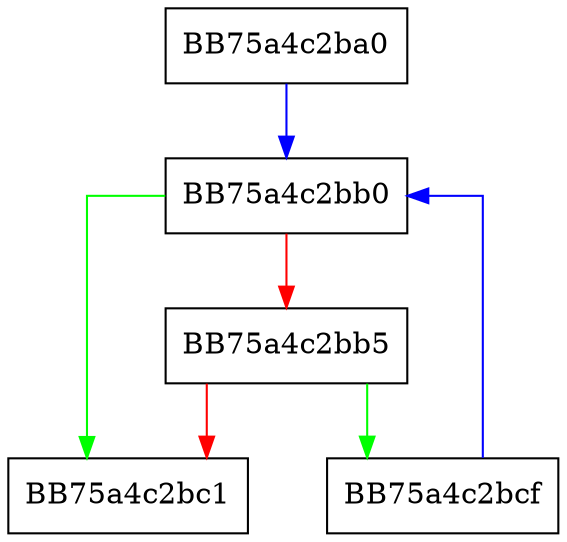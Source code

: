 digraph SkipWhiteSpaces {
  node [shape="box"];
  graph [splines=ortho];
  BB75a4c2ba0 -> BB75a4c2bb0 [color="blue"];
  BB75a4c2bb0 -> BB75a4c2bc1 [color="green"];
  BB75a4c2bb0 -> BB75a4c2bb5 [color="red"];
  BB75a4c2bb5 -> BB75a4c2bcf [color="green"];
  BB75a4c2bb5 -> BB75a4c2bc1 [color="red"];
  BB75a4c2bcf -> BB75a4c2bb0 [color="blue"];
}